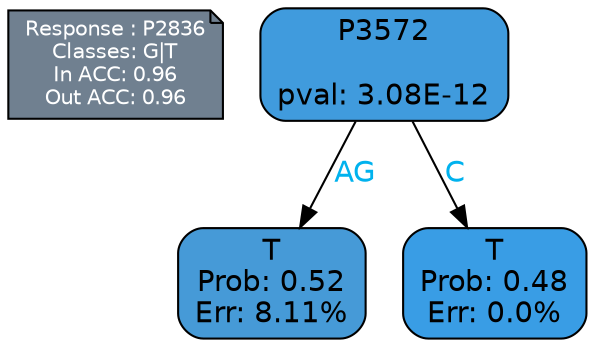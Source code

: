 digraph Tree {
node [shape=box, style="filled, rounded", color="black", fontname=helvetica] ;
graph [ranksep=equally, splines=polylines, bgcolor=transparent, dpi=600] ;
edge [fontname=helvetica] ;
LEGEND [label="Response : P2836
Classes: G|T
In ACC: 0.96
Out ACC: 0.96
",shape=note,align=left,style=filled,fillcolor="slategray",fontcolor="white",fontsize=10];1 [label="P3572

pval: 3.08E-12", fillcolor="#409bdd"] ;
2 [label="T
Prob: 0.52
Err: 8.11%", fillcolor="#469ad7"] ;
3 [label="T
Prob: 0.48
Err: 0.0%", fillcolor="#399de5"] ;
1 -> 2 [label="AG",fontcolor=deepskyblue2] ;
1 -> 3 [label="C",fontcolor=deepskyblue2] ;
{rank = same; 2;3;}{rank = same; LEGEND;1;}}